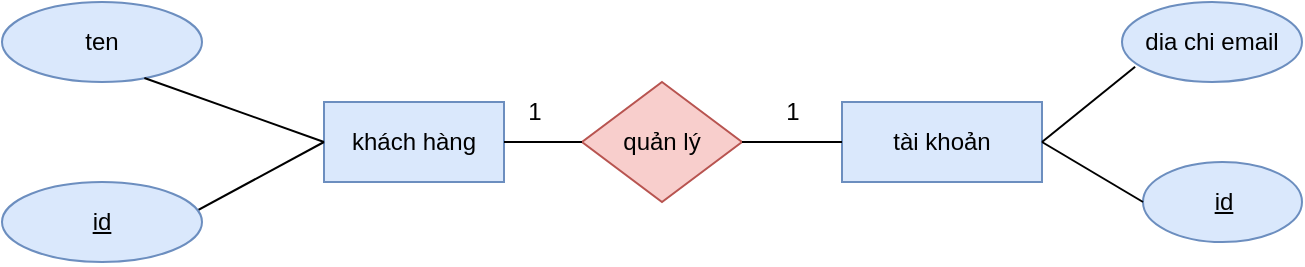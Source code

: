 <mxfile version="26.2.6">
  <diagram name="Trang-1" id="ZjCOGHNvGokmJtzFNP6-">
    <mxGraphModel dx="-97" dy="363" grid="1" gridSize="10" guides="1" tooltips="1" connect="1" arrows="1" fold="1" page="1" pageScale="1" pageWidth="827" pageHeight="1169" math="0" shadow="0">
      <root>
        <mxCell id="0" />
        <mxCell id="1" parent="0" />
        <mxCell id="bbUwoebBi7SuiLzOVzdQ-4" value="ten" style="ellipse;whiteSpace=wrap;html=1;align=center;fillColor=#dae8fc;strokeColor=#6c8ebf;" parent="1" vertex="1">
          <mxGeometry x="1410" y="390" width="100" height="40" as="geometry" />
        </mxCell>
        <mxCell id="bbUwoebBi7SuiLzOVzdQ-5" value="khách hàng" style="whiteSpace=wrap;html=1;align=center;fillColor=#dae8fc;strokeColor=#6c8ebf;" parent="1" vertex="1">
          <mxGeometry x="1571" y="440" width="90" height="40" as="geometry" />
        </mxCell>
        <mxCell id="bbUwoebBi7SuiLzOVzdQ-8" value="id" style="ellipse;whiteSpace=wrap;html=1;align=center;fontStyle=4;fillColor=#dae8fc;strokeColor=#6c8ebf;" parent="1" vertex="1">
          <mxGeometry x="1980.5" y="470" width="79.5" height="40" as="geometry" />
        </mxCell>
        <mxCell id="bbUwoebBi7SuiLzOVzdQ-9" value="tài khoản" style="whiteSpace=wrap;html=1;align=center;fillColor=#dae8fc;strokeColor=#6c8ebf;" parent="1" vertex="1">
          <mxGeometry x="1830" y="440" width="100" height="40" as="geometry" />
        </mxCell>
        <mxCell id="bbUwoebBi7SuiLzOVzdQ-10" value="dia chi email" style="ellipse;whiteSpace=wrap;html=1;align=center;fillColor=#dae8fc;strokeColor=#6c8ebf;" parent="1" vertex="1">
          <mxGeometry x="1970" y="390" width="90" height="40" as="geometry" />
        </mxCell>
        <mxCell id="bbUwoebBi7SuiLzOVzdQ-11" value="" style="endArrow=none;html=1;rounded=0;exitX=0.073;exitY=0.81;exitDx=0;exitDy=0;entryX=1;entryY=0.5;entryDx=0;entryDy=0;exitPerimeter=0;" parent="1" source="bbUwoebBi7SuiLzOVzdQ-10" target="bbUwoebBi7SuiLzOVzdQ-9" edge="1">
          <mxGeometry width="50" height="50" relative="1" as="geometry">
            <mxPoint x="1870.5" y="550" as="sourcePoint" />
            <mxPoint x="1860.5" y="500" as="targetPoint" />
          </mxGeometry>
        </mxCell>
        <mxCell id="bbUwoebBi7SuiLzOVzdQ-15" value="" style="endArrow=none;html=1;rounded=0;entryX=0;entryY=0.5;entryDx=0;entryDy=0;exitX=0.5;exitY=1;exitDx=0;exitDy=0;" parent="1" source="bbUwoebBi7SuiLzOVzdQ-29" target="bbUwoebBi7SuiLzOVzdQ-5" edge="1">
          <mxGeometry width="50" height="50" relative="1" as="geometry">
            <mxPoint x="1616" y="370" as="sourcePoint" />
            <mxPoint x="1510" y="500" as="targetPoint" />
          </mxGeometry>
        </mxCell>
        <mxCell id="bbUwoebBi7SuiLzOVzdQ-17" value="" style="endArrow=none;html=1;rounded=0;entryX=0;entryY=0.5;entryDx=0;entryDy=0;exitX=0.712;exitY=0.95;exitDx=0;exitDy=0;exitPerimeter=0;" parent="1" source="bbUwoebBi7SuiLzOVzdQ-4" target="bbUwoebBi7SuiLzOVzdQ-5" edge="1">
          <mxGeometry width="50" height="50" relative="1" as="geometry">
            <mxPoint x="1707" y="408" as="sourcePoint" />
            <mxPoint x="1671" y="450" as="targetPoint" />
          </mxGeometry>
        </mxCell>
        <mxCell id="bbUwoebBi7SuiLzOVzdQ-29" value="id" style="ellipse;whiteSpace=wrap;html=1;align=center;fontStyle=4;fillColor=#dae8fc;strokeColor=#6c8ebf;" parent="1" vertex="1">
          <mxGeometry x="1410" y="480" width="100" height="40" as="geometry" />
        </mxCell>
        <mxCell id="bbUwoebBi7SuiLzOVzdQ-30" value="" style="endArrow=none;html=1;rounded=0;exitX=0;exitY=0.5;exitDx=0;exitDy=0;" parent="1" source="bbUwoebBi7SuiLzOVzdQ-8" edge="1">
          <mxGeometry width="50" height="50" relative="1" as="geometry">
            <mxPoint x="1986" y="422" as="sourcePoint" />
            <mxPoint x="1930" y="460" as="targetPoint" />
          </mxGeometry>
        </mxCell>
        <mxCell id="bbUwoebBi7SuiLzOVzdQ-34" value="quản lý" style="rhombus;whiteSpace=wrap;html=1;fillColor=#f8cecc;strokeColor=#b85450;" parent="1" vertex="1">
          <mxGeometry x="1700" y="430" width="80" height="60" as="geometry" />
        </mxCell>
        <mxCell id="bbUwoebBi7SuiLzOVzdQ-35" value="" style="endArrow=none;html=1;rounded=0;entryX=0;entryY=0.5;entryDx=0;entryDy=0;exitX=1;exitY=0.5;exitDx=0;exitDy=0;" parent="1" source="bbUwoebBi7SuiLzOVzdQ-5" target="bbUwoebBi7SuiLzOVzdQ-34" edge="1">
          <mxGeometry width="50" height="50" relative="1" as="geometry">
            <mxPoint x="1670" y="460" as="sourcePoint" />
            <mxPoint x="1581" y="470" as="targetPoint" />
          </mxGeometry>
        </mxCell>
        <mxCell id="bbUwoebBi7SuiLzOVzdQ-36" value="" style="endArrow=none;html=1;rounded=0;entryX=0;entryY=0.5;entryDx=0;entryDy=0;" parent="1" target="bbUwoebBi7SuiLzOVzdQ-9" edge="1">
          <mxGeometry width="50" height="50" relative="1" as="geometry">
            <mxPoint x="1780" y="460" as="sourcePoint" />
            <mxPoint x="1710" y="470" as="targetPoint" />
          </mxGeometry>
        </mxCell>
        <mxCell id="bbUwoebBi7SuiLzOVzdQ-37" value="1" style="text;html=1;align=center;verticalAlign=middle;resizable=0;points=[];autosize=1;strokeColor=none;fillColor=none;" parent="1" vertex="1">
          <mxGeometry x="1661" y="430" width="30" height="30" as="geometry" />
        </mxCell>
        <mxCell id="bbUwoebBi7SuiLzOVzdQ-38" value="1" style="text;html=1;align=center;verticalAlign=middle;resizable=0;points=[];autosize=1;strokeColor=none;fillColor=none;" parent="1" vertex="1">
          <mxGeometry x="1790" y="430" width="30" height="30" as="geometry" />
        </mxCell>
      </root>
    </mxGraphModel>
  </diagram>
</mxfile>
